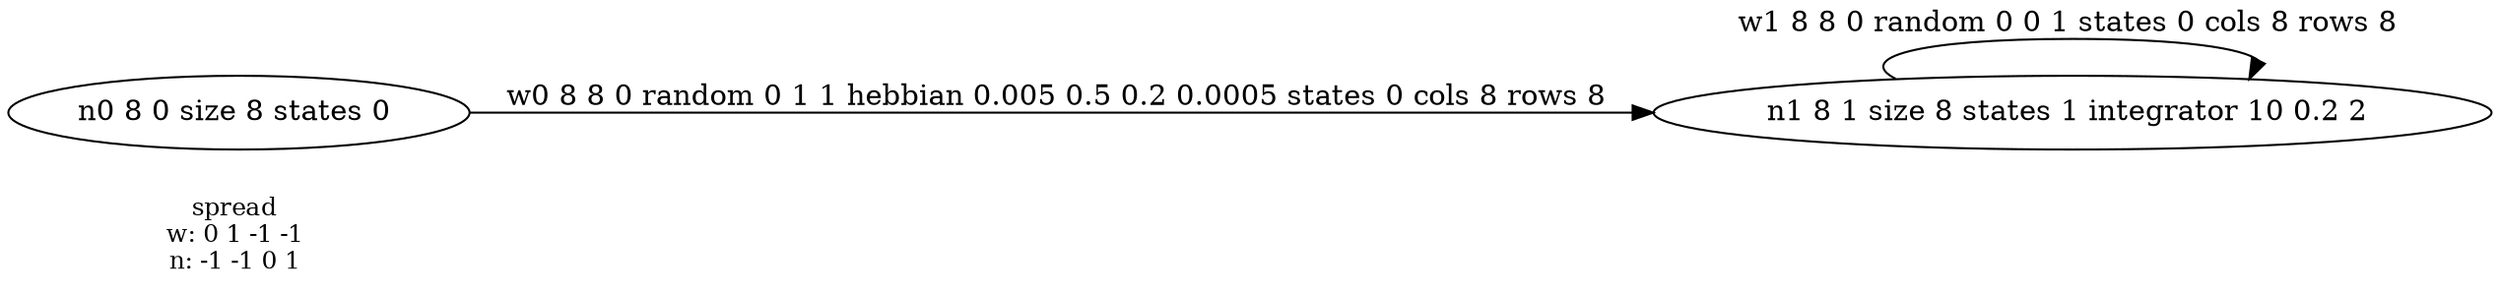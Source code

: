 digraph network {
rankdir=LR
spread [label="\N \nw: 0 1 -1 -1 \nn: -1 -1 0 1 ", fontsize=12, shape=none]
n0 [label="\N 8 0 size 8 states 0 
"]
n1 [label="\N 8 1 size 8 states 1 integrator 10 0.2 2 
"]
n0 -> n1 [label="w0 8 8 0 random 0 1 1 hebbian 0.005 0.5 0.2 0.0005 states 0 cols 8 rows 8 
"]
n1 -> n1 [label="w1 8 8 0 random 0 0 1 states 0 cols 8 rows 8 
"]
}
